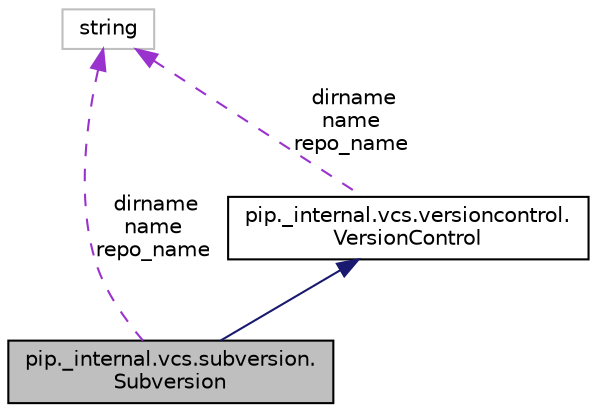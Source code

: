 digraph "pip._internal.vcs.subversion.Subversion"
{
 // LATEX_PDF_SIZE
  edge [fontname="Helvetica",fontsize="10",labelfontname="Helvetica",labelfontsize="10"];
  node [fontname="Helvetica",fontsize="10",shape=record];
  Node1 [label="pip._internal.vcs.subversion.\lSubversion",height=0.2,width=0.4,color="black", fillcolor="grey75", style="filled", fontcolor="black",tooltip=" "];
  Node2 -> Node1 [dir="back",color="midnightblue",fontsize="10",style="solid",fontname="Helvetica"];
  Node2 [label="pip._internal.vcs.versioncontrol.\lVersionControl",height=0.2,width=0.4,color="black", fillcolor="white", style="filled",URL="$classpip_1_1__internal_1_1vcs_1_1versioncontrol_1_1_version_control.html",tooltip=" "];
  Node3 -> Node2 [dir="back",color="darkorchid3",fontsize="10",style="dashed",label=" dirname\nname\nrepo_name" ,fontname="Helvetica"];
  Node3 [label="string",height=0.2,width=0.4,color="grey75", fillcolor="white", style="filled",tooltip=" "];
  Node3 -> Node1 [dir="back",color="darkorchid3",fontsize="10",style="dashed",label=" dirname\nname\nrepo_name" ,fontname="Helvetica"];
}
